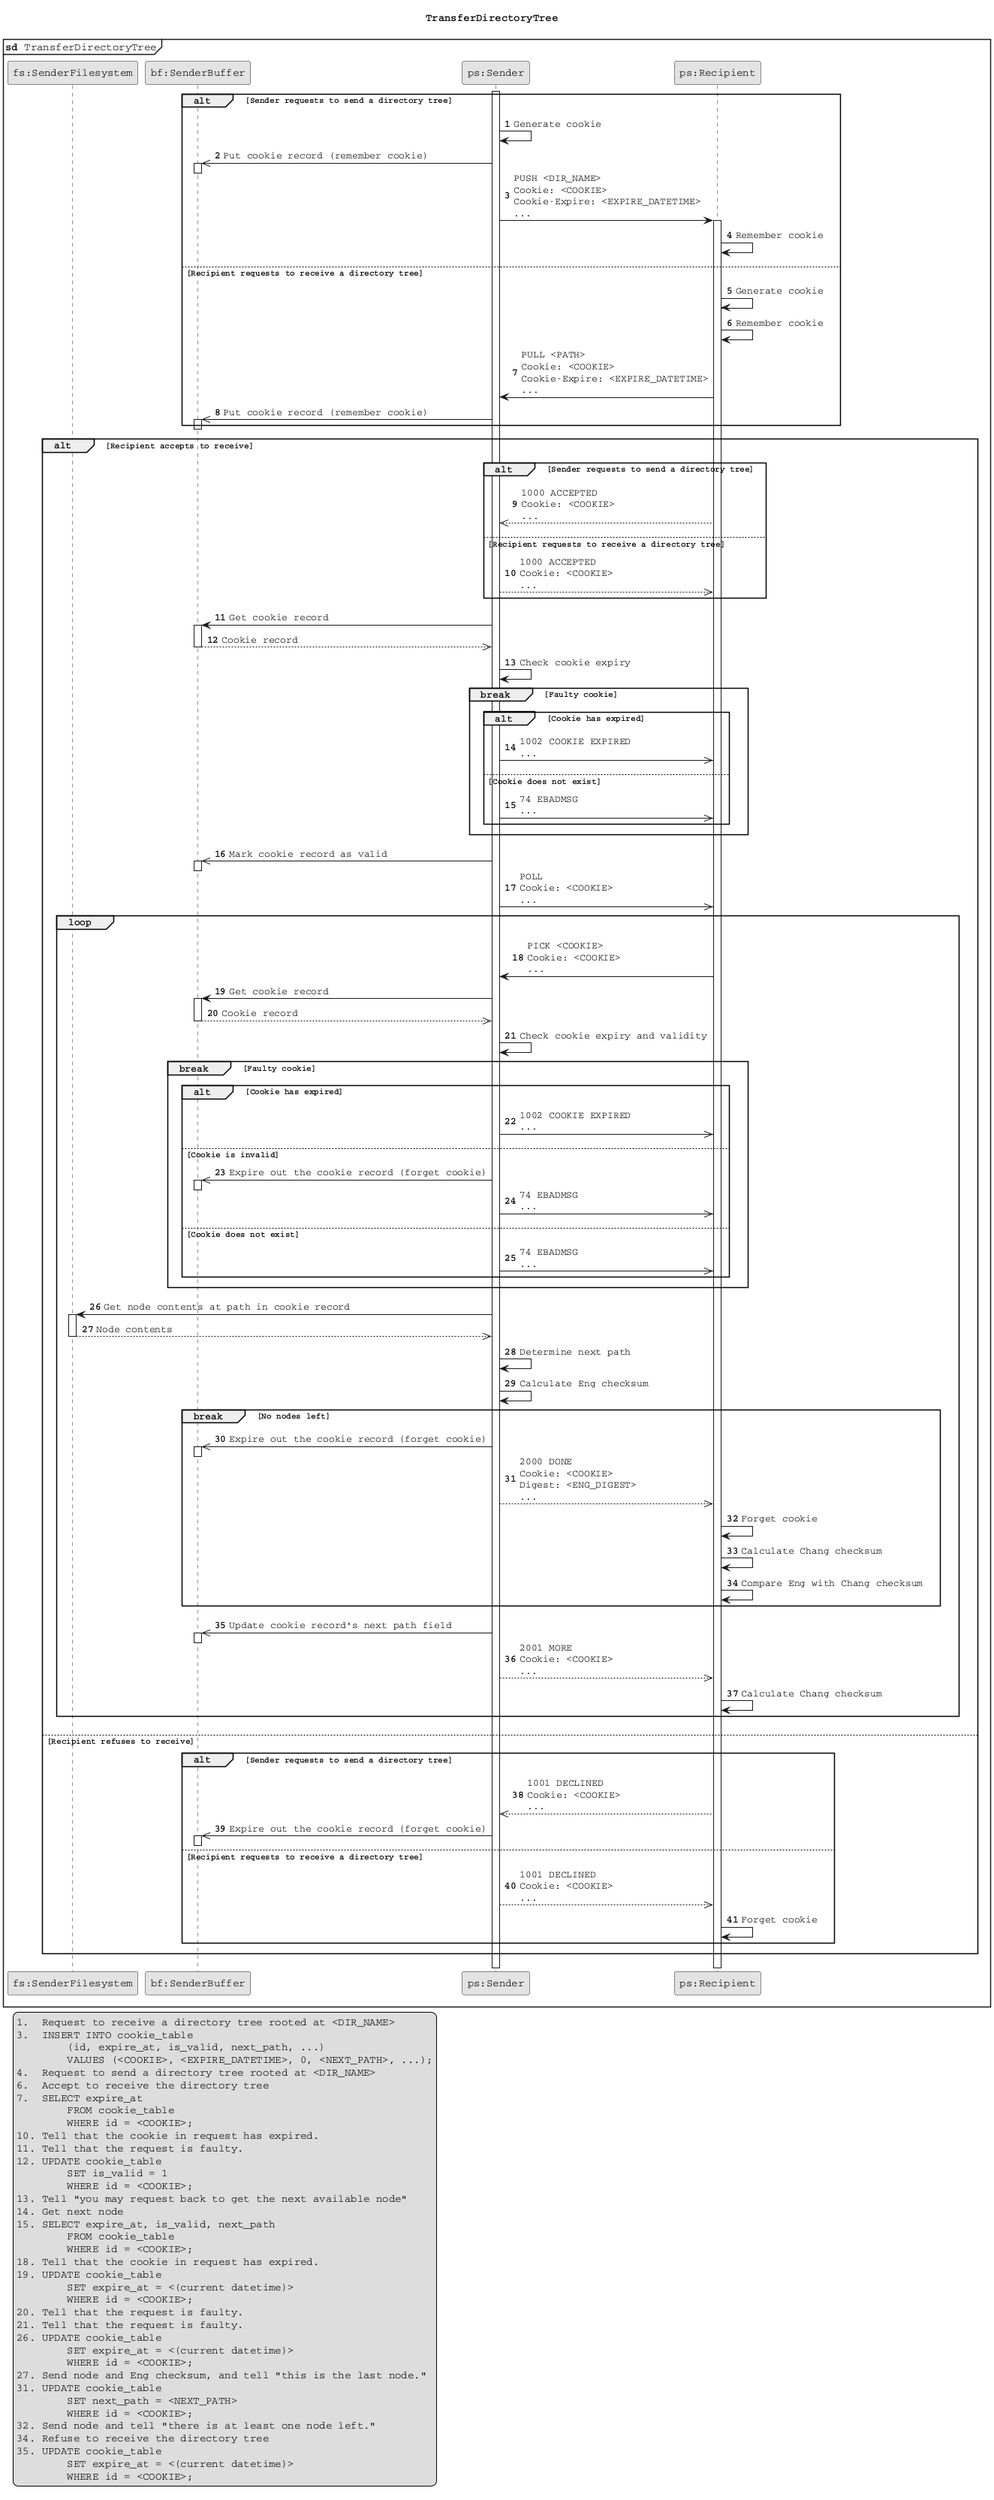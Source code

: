 @startuml
!pragma teoz true
skinparam monochrome true
skinparam defaultFontName Courier

title TransferDirectoryTree
mainframe **sd** TransferDirectoryTree

participant "fs:SenderFilesystem" as SenderFS
participant "bf:SenderBuffer" as SenderBF
participant "ps:Sender" as Sender
participant "ps:Recipient" as Recipient
' participant "fs:RecipientBuffer" as RecipientBF
' participant "fs:RecipientFilesystem" as RecipientFS

autonumber

legend bottom left
1.  Request to receive a directory tree rooted at <DIR_NAME>
3.  INSERT INTO cookie_table
        (id, expire_at, is_valid, next_path, ...)
        VALUES (<COOKIE>, <EXPIRE_DATETIME>, 0, <NEXT_PATH>, ...);
4.  Request to send a directory tree rooted at <DIR_NAME>
6.  Accept to receive the directory tree
7.  SELECT expire_at
        FROM cookie_table
        WHERE id = <COOKIE>;
10. Tell that the cookie in request has expired.
11. Tell that the request is faulty.
12. UPDATE cookie_table
        SET is_valid = 1
        WHERE id = <COOKIE>;
13. Tell "you may request back to get the next available node"
14. Get next node
15. SELECT expire_at, is_valid, next_path
        FROM cookie_table
        WHERE id = <COOKIE>;
' 18. UPDATE cookie_table
'         SET expire_at = <(current datetime)>,
'         WHERE id = <COOKIE>;
18. Tell that the cookie in request has expired.
19. UPDATE cookie_table
        SET expire_at = <(current datetime)>
        WHERE id = <COOKIE>;
20. Tell that the request is faulty.
21. Tell that the request is faulty.
26. UPDATE cookie_table
        SET expire_at = <(current datetime)>
        WHERE id = <COOKIE>;
27. Send node and Eng checksum, and tell "this is the last node."
31. UPDATE cookie_table
        SET next_path = <NEXT_PATH>
        WHERE id = <COOKIE>;
32. Send node and tell "there is at least one node left."
34. Refuse to receive the directory tree
35. UPDATE cookie_table
        SET expire_at = <(current datetime)>
        WHERE id = <COOKIE>;
' 36. Connection has been closed.
endlegend

activate Sender

' alt 0
alt Sender requests to send a directory tree

Sender -> Sender: Generate cookie

Sender ->> SenderBF: Put cookie record (remember cookie)
activate SenderBF
deactivate SenderBF

Sender -> Recipient: PUSH <DIR_NAME>\nCookie: <COOKIE>\nCookie-Expire: <EXPIRE_DATETIME>\n...

activate Recipient

Recipient -> Recipient: Remember cookie

' alt 0
else Recipient requests to receive a directory tree

Recipient -> Recipient: Generate cookie
Recipient -> Recipient: Remember cookie
Recipient -> Sender: PULL <PATH>\nCookie: <COOKIE>\nCookie-Expire: <EXPIRE_DATETIME>\n...

Sender ->> SenderBF: Put cookie record (remember cookie)
activate SenderBF
deactivate SenderBF

' alt 0
end

' alt 1
alt Recipient accepts to receive

' alt 1 alt 0
alt Sender requests to send a directory tree

Recipient -->> Sender: 1000 ACCEPTED\nCookie: <COOKIE>\n...

' alt 1 alt 0
else Recipient requests to receive a directory tree 

Sender -->> Recipient: 1000 ACCEPTED\nCookie: <COOKIE>\n...

' alt 1 alt 0
end


Sender -> SenderBF: Get cookie record
activate SenderBF
SenderBF -->> Sender: Cookie record
deactivate SenderBF

Sender -> Sender: Check cookie expiry

' break 0
break Faulty cookie

' break 0 alt 0
alt Cookie has expired

Sender ->> Recipient: 1002 COOKIE EXPIRED\n...

else Cookie does not exist

Sender ->> Recipient:  74 EBADMSG\n...

' break 0 alt 0
end

' break 0
end

Sender ->> SenderBF: Mark cookie record as valid
activate SenderBF
deactivate SenderBF

Sender ->> Recipient: POLL\nCookie: <COOKIE>\n...

' loop 0
loop

Recipient -> Sender: PICK <COOKIE>\nCookie: <COOKIE>\n...

Sender -> SenderBF: Get cookie record
activate SenderBF
SenderBF -->> Sender: Cookie record
deactivate SenderBF

Sender -> Sender: Check cookie expiry and validity

' break 1
break Faulty cookie

' break 1 alt 0
alt Cookie has expired

Sender ->> Recipient: 1002 COOKIE EXPIRED\n...

else Cookie is invalid

Sender ->> SenderBF: Expire out the cookie record (forget cookie)
activate SenderBF
deactivate SenderBF

Sender ->> Recipient: 74 EBADMSG\n...

else Cookie does not exist

Sender ->> Recipient:  74 EBADMSG\n...

' break 1 alt 0
end

' break 1
end

Sender -> SenderFS: Get node contents at path in cookie record
activate SenderFS
SenderFS -->> Sender: Node contents
deactivate SenderFS

Sender -> Sender: Determine next path
Sender -> Sender: Calculate Eng checksum

' break 2
break No nodes left

Sender ->> SenderBF: Expire out the cookie record (forget cookie)
activate SenderBF
deactivate SenderBF

Sender -->> Recipient: 2000 DONE\nCookie: <COOKIE>\nDigest: <ENG_DIGEST>\n...
Recipient -> Recipient: Forget cookie
Recipient -> Recipient: Calculate Chang checksum
Recipient -> Recipient: Compare Eng with Chang checksum

' break 2
end

Sender ->> SenderBF: Update cookie record's next path field
activate SenderBF
deactivate SenderBF

Sender -->> Recipient: 2001 MORE\nCookie: <COOKIE>\n...
Recipient -> Recipient: Calculate Chang checksum

' loop 0
end

' alt 1
else Recipient refuses to receive

' alt 1 alt 0
alt Sender requests to send a directory tree

Recipient -->> Sender: 1001 DECLINED\nCookie: <COOKIE>\n...

Sender ->> SenderBF: Expire out the cookie record (forget cookie)
activate SenderBF
deactivate SenderBF

' alt 1 alt 0
else Recipient requests to receive a directory tree 

Sender -->> Recipient: 1001 DECLINED\nCookie: <COOKIE>\n...
Recipient -> Recipient: Forget cookie

' alt 1 alt 0
end

'alt 0
end

' Sender ->> Recipient: 54 ECONNRESET\n...
' Recipient -> Recipient: Terminate

deactivate Recipient
deactivate Sender
@enduml
